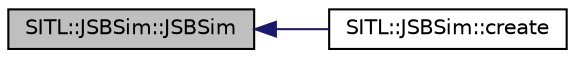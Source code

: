 digraph "SITL::JSBSim::JSBSim"
{
 // INTERACTIVE_SVG=YES
  edge [fontname="Helvetica",fontsize="10",labelfontname="Helvetica",labelfontsize="10"];
  node [fontname="Helvetica",fontsize="10",shape=record];
  rankdir="LR";
  Node1 [label="SITL::JSBSim::JSBSim",height=0.2,width=0.4,color="black", fillcolor="grey75", style="filled", fontcolor="black"];
  Node1 -> Node2 [dir="back",color="midnightblue",fontsize="10",style="solid",fontname="Helvetica"];
  Node2 [label="SITL::JSBSim::create",height=0.2,width=0.4,color="black", fillcolor="white", style="filled",URL="$classSITL_1_1JSBSim.html#a4607c017ac6717a468eccd98766d8e3f"];
}
